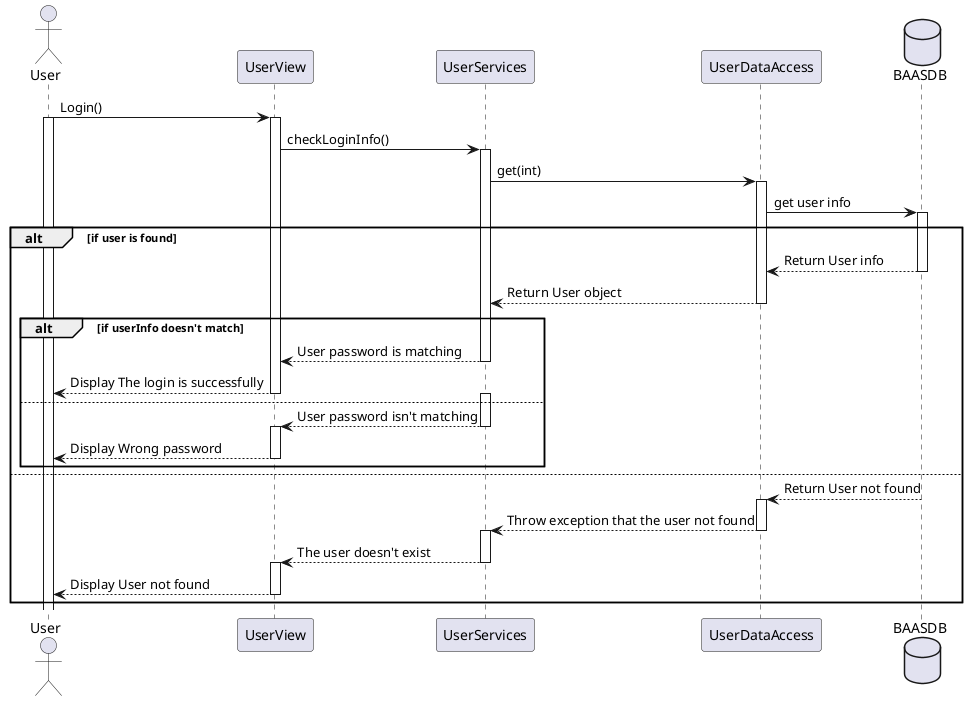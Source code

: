 @startuml   
  actor User  as User
  participant UserView as UserView
  participant UserServices as UserServices
  participant UserDataAccess as UserDataAccess
  database BAASDB as BaasDB
  User -> UserView : Login()
  activate User
  activate UserView
  UserView -> UserServices : checkLoginInfo()
  activate UserServices
  UserServices -> UserDataAccess : get(int)
  activate UserDataAccess
  UserDataAccess -> BaasDB : get user info
  activate BaasDB
  alt  if user is found  
    BaasDB --> UserDataAccess : Return User info 
    deactivate BaasDB
    UserDataAccess --> UserServices : Return User object
    deactivate UserDataAccess
    alt if userInfo doesn't match
      UserServices --> UserView: User password is matching 
      deactivate UserServices
      UserView --> User : Display The login is successfully
      deactivate UserView 
    else
      activate UserServices
      UserServices --> UserView: User password isn't matching 
      deactivate UserServices
      activate UserView
      UserView --> User : Display Wrong password
      deactivate UserView
    end  
  else
    activate BaasDB
    BaasDB --> UserDataAccess : Return User not found 
    deactivate BaasDB
    activate UserDataAccess
    UserDataAccess --> UserServices : Throw exception that the user not found
    deactivate UserDataAccess
    activate UserServices
    UserServices --> UserView: The user doesn't exist 
    deactivate UserServices
    activate UserView
    UserView --> User : Display User not found
    deactivate UserView
  end
@enduml